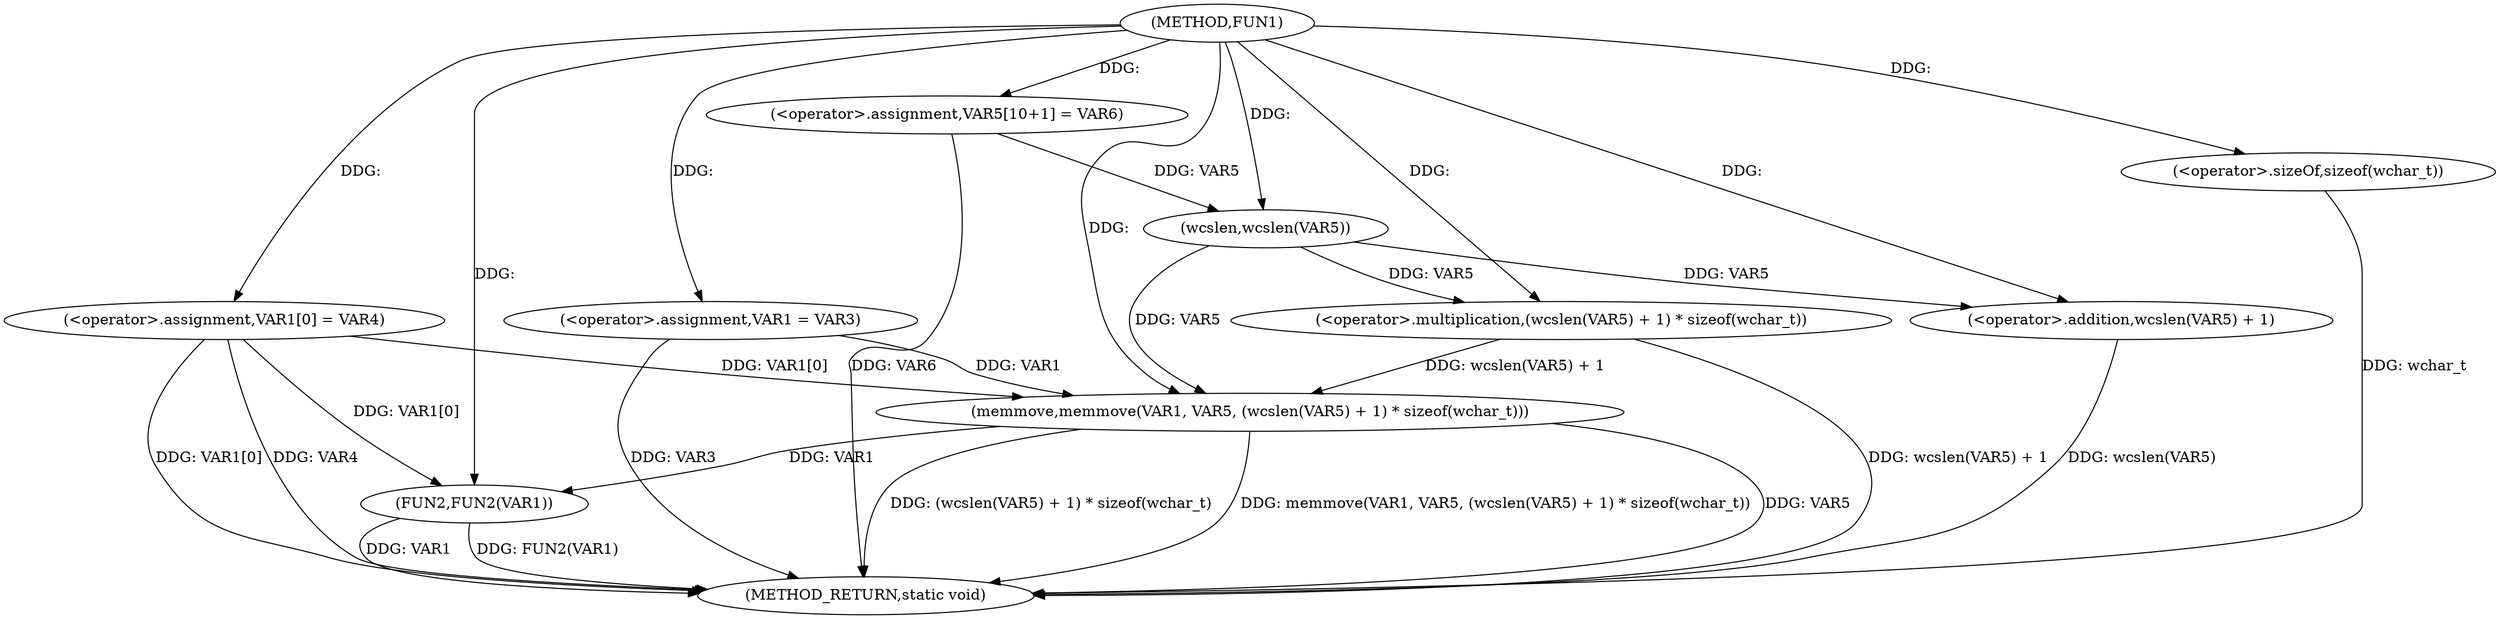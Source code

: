 digraph FUN1 {  
"1000100" [label = "(METHOD,FUN1)" ]
"1000130" [label = "(METHOD_RETURN,static void)" ]
"1000105" [label = "(<operator>.assignment,VAR1 = VAR3)" ]
"1000108" [label = "(<operator>.assignment,VAR1[0] = VAR4)" ]
"1000115" [label = "(<operator>.assignment,VAR5[10+1] = VAR6)" ]
"1000118" [label = "(memmove,memmove(VAR1, VAR5, (wcslen(VAR5) + 1) * sizeof(wchar_t)))" ]
"1000121" [label = "(<operator>.multiplication,(wcslen(VAR5) + 1) * sizeof(wchar_t))" ]
"1000122" [label = "(<operator>.addition,wcslen(VAR5) + 1)" ]
"1000123" [label = "(wcslen,wcslen(VAR5))" ]
"1000126" [label = "(<operator>.sizeOf,sizeof(wchar_t))" ]
"1000128" [label = "(FUN2,FUN2(VAR1))" ]
  "1000115" -> "1000130"  [ label = "DDG: VAR6"] 
  "1000105" -> "1000130"  [ label = "DDG: VAR3"] 
  "1000122" -> "1000130"  [ label = "DDG: wcslen(VAR5)"] 
  "1000128" -> "1000130"  [ label = "DDG: VAR1"] 
  "1000126" -> "1000130"  [ label = "DDG: wchar_t"] 
  "1000118" -> "1000130"  [ label = "DDG: memmove(VAR1, VAR5, (wcslen(VAR5) + 1) * sizeof(wchar_t))"] 
  "1000108" -> "1000130"  [ label = "DDG: VAR4"] 
  "1000118" -> "1000130"  [ label = "DDG: VAR5"] 
  "1000121" -> "1000130"  [ label = "DDG: wcslen(VAR5) + 1"] 
  "1000128" -> "1000130"  [ label = "DDG: FUN2(VAR1)"] 
  "1000108" -> "1000130"  [ label = "DDG: VAR1[0]"] 
  "1000118" -> "1000130"  [ label = "DDG: (wcslen(VAR5) + 1) * sizeof(wchar_t)"] 
  "1000100" -> "1000105"  [ label = "DDG: "] 
  "1000100" -> "1000108"  [ label = "DDG: "] 
  "1000100" -> "1000115"  [ label = "DDG: "] 
  "1000105" -> "1000118"  [ label = "DDG: VAR1"] 
  "1000108" -> "1000118"  [ label = "DDG: VAR1[0]"] 
  "1000100" -> "1000118"  [ label = "DDG: "] 
  "1000123" -> "1000118"  [ label = "DDG: VAR5"] 
  "1000121" -> "1000118"  [ label = "DDG: wcslen(VAR5) + 1"] 
  "1000123" -> "1000121"  [ label = "DDG: VAR5"] 
  "1000100" -> "1000121"  [ label = "DDG: "] 
  "1000123" -> "1000122"  [ label = "DDG: VAR5"] 
  "1000115" -> "1000123"  [ label = "DDG: VAR5"] 
  "1000100" -> "1000123"  [ label = "DDG: "] 
  "1000100" -> "1000122"  [ label = "DDG: "] 
  "1000100" -> "1000126"  [ label = "DDG: "] 
  "1000118" -> "1000128"  [ label = "DDG: VAR1"] 
  "1000108" -> "1000128"  [ label = "DDG: VAR1[0]"] 
  "1000100" -> "1000128"  [ label = "DDG: "] 
}
